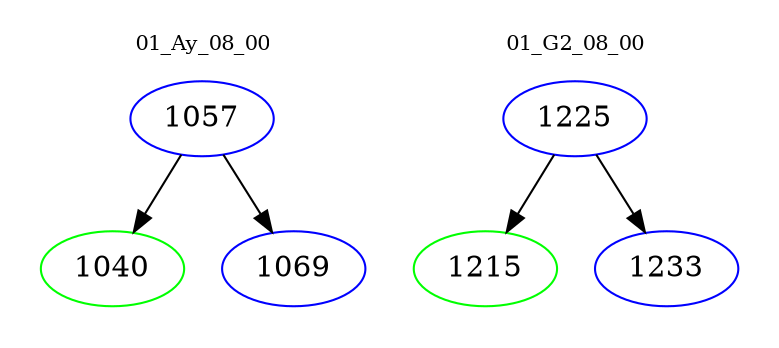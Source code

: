digraph{
subgraph cluster_0 {
color = white
label = "01_Ay_08_00";
fontsize=10;
T0_1057 [label="1057", color="blue"]
T0_1057 -> T0_1040 [color="black"]
T0_1040 [label="1040", color="green"]
T0_1057 -> T0_1069 [color="black"]
T0_1069 [label="1069", color="blue"]
}
subgraph cluster_1 {
color = white
label = "01_G2_08_00";
fontsize=10;
T1_1225 [label="1225", color="blue"]
T1_1225 -> T1_1215 [color="black"]
T1_1215 [label="1215", color="green"]
T1_1225 -> T1_1233 [color="black"]
T1_1233 [label="1233", color="blue"]
}
}
